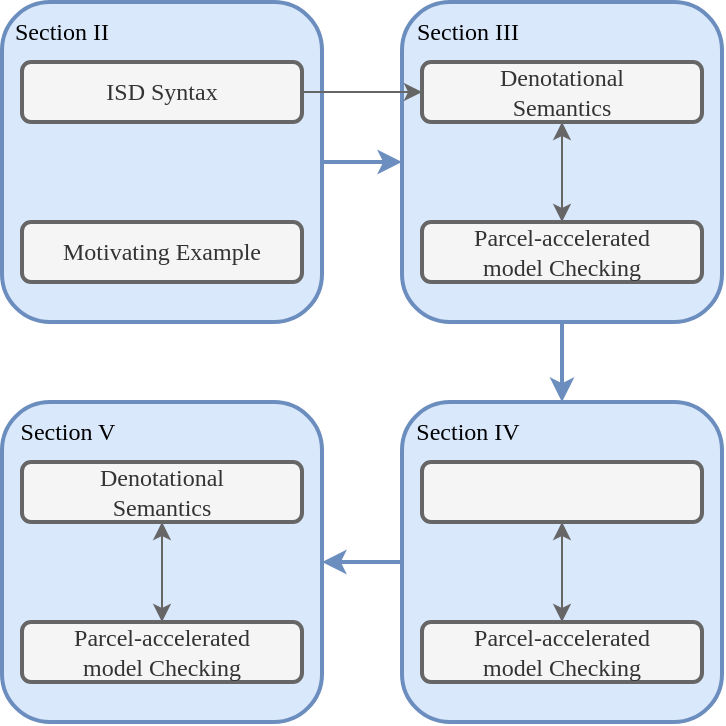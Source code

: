 <mxfile version="26.1.3">
  <diagram name="Page-1" id="MapzwlNkCdpZGBLbs8cl">
    <mxGraphModel dx="1418" dy="694" grid="1" gridSize="10" guides="1" tooltips="1" connect="1" arrows="1" fold="1" page="1" pageScale="1" pageWidth="850" pageHeight="1100" math="1" shadow="0">
      <root>
        <mxCell id="0" />
        <mxCell id="1" parent="0" />
        <mxCell id="Yms6cLOZq9a6LL3DzPWF-11" style="edgeStyle=orthogonalEdgeStyle;rounded=0;orthogonalLoop=1;jettySize=auto;html=1;exitX=1;exitY=0.5;exitDx=0;exitDy=0;entryX=0;entryY=0.5;entryDx=0;entryDy=0;fillColor=#dae8fc;strokeColor=#6c8ebf;strokeWidth=2;" edge="1" parent="1" source="Yms6cLOZq9a6LL3DzPWF-1" target="Yms6cLOZq9a6LL3DzPWF-6">
          <mxGeometry relative="1" as="geometry" />
        </mxCell>
        <mxCell id="Yms6cLOZq9a6LL3DzPWF-1" value="&lt;div&gt;&lt;font style=&quot;font-size: 14px;&quot; face=&quot;Times New Roman&quot;&gt;&lt;br&gt;&lt;/font&gt;&lt;/div&gt;" style="rounded=1;whiteSpace=wrap;html=1;align=left;fillColor=#dae8fc;strokeColor=#6c8ebf;strokeWidth=2;" vertex="1" parent="1">
          <mxGeometry x="40" y="160" width="160" height="160" as="geometry" />
        </mxCell>
        <mxCell id="Yms6cLOZq9a6LL3DzPWF-3" value="&lt;font face=&quot;Times New Roman&quot;&gt;Section II&lt;/font&gt;" style="text;html=1;align=center;verticalAlign=middle;whiteSpace=wrap;rounded=0;" vertex="1" parent="1">
          <mxGeometry x="40" y="160" width="60" height="30" as="geometry" />
        </mxCell>
        <mxCell id="Yms6cLOZq9a6LL3DzPWF-4" value="&lt;font face=&quot;Times New Roman&quot;&gt;ISD Syntax&lt;/font&gt;" style="rounded=1;whiteSpace=wrap;html=1;fillColor=#f5f5f5;fontColor=#333333;strokeColor=#666666;strokeWidth=2;" vertex="1" parent="1">
          <mxGeometry x="50" y="190" width="140" height="30" as="geometry" />
        </mxCell>
        <mxCell id="Yms6cLOZq9a6LL3DzPWF-5" value="&lt;font face=&quot;Times New Roman&quot;&gt;Motivating Example&lt;/font&gt;" style="rounded=1;whiteSpace=wrap;html=1;fillColor=#f5f5f5;fontColor=#333333;strokeColor=#666666;strokeWidth=2;" vertex="1" parent="1">
          <mxGeometry x="50" y="270" width="140" height="30" as="geometry" />
        </mxCell>
        <mxCell id="Yms6cLOZq9a6LL3DzPWF-23" style="edgeStyle=orthogonalEdgeStyle;rounded=0;orthogonalLoop=1;jettySize=auto;html=1;exitX=0.5;exitY=1;exitDx=0;exitDy=0;entryX=0.5;entryY=0;entryDx=0;entryDy=0;strokeWidth=2;fillColor=#dae8fc;strokeColor=#6c8ebf;" edge="1" parent="1" source="Yms6cLOZq9a6LL3DzPWF-6" target="Yms6cLOZq9a6LL3DzPWF-13">
          <mxGeometry relative="1" as="geometry" />
        </mxCell>
        <mxCell id="Yms6cLOZq9a6LL3DzPWF-6" value="&lt;div&gt;&lt;font style=&quot;font-size: 14px;&quot; face=&quot;Times New Roman&quot;&gt;&lt;br&gt;&lt;/font&gt;&lt;/div&gt;" style="rounded=1;whiteSpace=wrap;html=1;align=left;fillColor=#dae8fc;strokeColor=#6c8ebf;strokeWidth=2;" vertex="1" parent="1">
          <mxGeometry x="240" y="160" width="160" height="160" as="geometry" />
        </mxCell>
        <mxCell id="Yms6cLOZq9a6LL3DzPWF-7" value="&lt;font face=&quot;Times New Roman&quot;&gt;Section III&lt;/font&gt;" style="text;html=1;align=center;verticalAlign=middle;whiteSpace=wrap;rounded=0;" vertex="1" parent="1">
          <mxGeometry x="243" y="160" width="60" height="30" as="geometry" />
        </mxCell>
        <mxCell id="Yms6cLOZq9a6LL3DzPWF-12" style="edgeStyle=orthogonalEdgeStyle;rounded=0;orthogonalLoop=1;jettySize=auto;html=1;exitX=0.5;exitY=1;exitDx=0;exitDy=0;entryX=0.5;entryY=0;entryDx=0;entryDy=0;fillColor=#f5f5f5;strokeColor=#666666;startArrow=classic;startFill=1;" edge="1" parent="1" source="Yms6cLOZq9a6LL3DzPWF-8" target="Yms6cLOZq9a6LL3DzPWF-9">
          <mxGeometry relative="1" as="geometry" />
        </mxCell>
        <mxCell id="Yms6cLOZq9a6LL3DzPWF-8" value="&lt;font face=&quot;Times New Roman&quot;&gt;Denotational&lt;/font&gt;&lt;div&gt;&lt;font face=&quot;Times New Roman&quot;&gt;Semantics&lt;/font&gt;&lt;/div&gt;" style="rounded=1;whiteSpace=wrap;html=1;fillColor=#f5f5f5;fontColor=#333333;strokeColor=#666666;strokeWidth=2;" vertex="1" parent="1">
          <mxGeometry x="250" y="190" width="140" height="30" as="geometry" />
        </mxCell>
        <mxCell id="Yms6cLOZq9a6LL3DzPWF-9" value="&lt;font face=&quot;Times New Roman&quot;&gt;Parcel-accelerated&lt;/font&gt;&lt;div&gt;&lt;font face=&quot;Times New Roman&quot;&gt;model Checking&lt;/font&gt;&lt;/div&gt;" style="rounded=1;whiteSpace=wrap;html=1;fillColor=#f5f5f5;fontColor=#333333;strokeColor=#666666;strokeWidth=2;" vertex="1" parent="1">
          <mxGeometry x="250" y="270" width="140" height="30" as="geometry" />
        </mxCell>
        <mxCell id="Yms6cLOZq9a6LL3DzPWF-10" style="edgeStyle=orthogonalEdgeStyle;rounded=0;orthogonalLoop=1;jettySize=auto;html=1;exitX=1;exitY=0.5;exitDx=0;exitDy=0;entryX=0;entryY=0.5;entryDx=0;entryDy=0;fillColor=#f5f5f5;strokeColor=#666666;" edge="1" parent="1" source="Yms6cLOZq9a6LL3DzPWF-4" target="Yms6cLOZq9a6LL3DzPWF-8">
          <mxGeometry relative="1" as="geometry" />
        </mxCell>
        <mxCell id="Yms6cLOZq9a6LL3DzPWF-24" style="edgeStyle=orthogonalEdgeStyle;rounded=0;orthogonalLoop=1;jettySize=auto;html=1;exitX=0;exitY=0.5;exitDx=0;exitDy=0;entryX=1;entryY=0.5;entryDx=0;entryDy=0;fillColor=#dae8fc;strokeColor=#6c8ebf;strokeWidth=2;" edge="1" parent="1" source="Yms6cLOZq9a6LL3DzPWF-13" target="Yms6cLOZq9a6LL3DzPWF-18">
          <mxGeometry relative="1" as="geometry" />
        </mxCell>
        <mxCell id="Yms6cLOZq9a6LL3DzPWF-13" value="&lt;div&gt;&lt;font style=&quot;font-size: 14px;&quot; face=&quot;Times New Roman&quot;&gt;&lt;br&gt;&lt;/font&gt;&lt;/div&gt;" style="rounded=1;whiteSpace=wrap;html=1;align=left;fillColor=#dae8fc;strokeColor=#6c8ebf;strokeWidth=2;" vertex="1" parent="1">
          <mxGeometry x="240" y="360" width="160" height="160" as="geometry" />
        </mxCell>
        <mxCell id="Yms6cLOZq9a6LL3DzPWF-14" value="&lt;font face=&quot;Times New Roman&quot;&gt;Section IV&lt;/font&gt;" style="text;html=1;align=center;verticalAlign=middle;whiteSpace=wrap;rounded=0;" vertex="1" parent="1">
          <mxGeometry x="243" y="360" width="60" height="30" as="geometry" />
        </mxCell>
        <mxCell id="Yms6cLOZq9a6LL3DzPWF-15" style="edgeStyle=orthogonalEdgeStyle;rounded=0;orthogonalLoop=1;jettySize=auto;html=1;exitX=0.5;exitY=1;exitDx=0;exitDy=0;entryX=0.5;entryY=0;entryDx=0;entryDy=0;fillColor=#f5f5f5;strokeColor=#666666;startArrow=classic;startFill=1;" edge="1" parent="1" source="Yms6cLOZq9a6LL3DzPWF-16" target="Yms6cLOZq9a6LL3DzPWF-17">
          <mxGeometry relative="1" as="geometry" />
        </mxCell>
        <mxCell id="Yms6cLOZq9a6LL3DzPWF-16" value="&lt;font face=&quot;Times New Roman&quot;&gt;&lt;svg style=&quot;vertical-align: 0px;&quot; xmlns:xlink=&quot;http://www.w3.org/1999/xlink&quot; viewBox=&quot;0 0 12 12&quot; role=&quot;img&quot; height=&quot;0.027ex&quot; width=&quot;0.027ex&quot; xmlns=&quot;http://www.w3.org/2000/svg&quot;&gt;&lt;defs&gt;&lt;/defs&gt;&lt;g transform=&quot;scale(1,-1)&quot; stroke-width=&quot;0&quot; fill=&quot;currentColor&quot; stroke=&quot;currentColor&quot;&gt;&lt;g data-mml-node=&quot;math&quot;&gt;&lt;/g&gt;&lt;/g&gt;&lt;/svg&gt;&lt;/font&gt;" style="rounded=1;whiteSpace=wrap;html=1;fillColor=#f5f5f5;fontColor=#333333;strokeColor=#666666;strokeWidth=2;" vertex="1" parent="1">
          <mxGeometry x="250" y="390" width="140" height="30" as="geometry" />
        </mxCell>
        <mxCell id="Yms6cLOZq9a6LL3DzPWF-17" value="&lt;font face=&quot;Times New Roman&quot;&gt;Parcel-accelerated&lt;/font&gt;&lt;div&gt;&lt;font face=&quot;Times New Roman&quot;&gt;model Checking&lt;/font&gt;&lt;/div&gt;" style="rounded=1;whiteSpace=wrap;html=1;fillColor=#f5f5f5;fontColor=#333333;strokeColor=#666666;strokeWidth=2;" vertex="1" parent="1">
          <mxGeometry x="250" y="470" width="140" height="30" as="geometry" />
        </mxCell>
        <mxCell id="Yms6cLOZq9a6LL3DzPWF-18" value="&lt;div&gt;&lt;font style=&quot;font-size: 14px;&quot; face=&quot;Times New Roman&quot;&gt;&lt;br&gt;&lt;/font&gt;&lt;/div&gt;" style="rounded=1;whiteSpace=wrap;html=1;align=left;fillColor=#dae8fc;strokeColor=#6c8ebf;strokeWidth=2;" vertex="1" parent="1">
          <mxGeometry x="40" y="360" width="160" height="160" as="geometry" />
        </mxCell>
        <mxCell id="Yms6cLOZq9a6LL3DzPWF-19" value="&lt;font face=&quot;Times New Roman&quot;&gt;Section V&lt;/font&gt;" style="text;html=1;align=center;verticalAlign=middle;whiteSpace=wrap;rounded=0;" vertex="1" parent="1">
          <mxGeometry x="43" y="360" width="60" height="30" as="geometry" />
        </mxCell>
        <mxCell id="Yms6cLOZq9a6LL3DzPWF-20" style="edgeStyle=orthogonalEdgeStyle;rounded=0;orthogonalLoop=1;jettySize=auto;html=1;exitX=0.5;exitY=1;exitDx=0;exitDy=0;entryX=0.5;entryY=0;entryDx=0;entryDy=0;fillColor=#f5f5f5;strokeColor=#666666;startArrow=classic;startFill=1;" edge="1" parent="1" source="Yms6cLOZq9a6LL3DzPWF-21" target="Yms6cLOZq9a6LL3DzPWF-22">
          <mxGeometry relative="1" as="geometry" />
        </mxCell>
        <mxCell id="Yms6cLOZq9a6LL3DzPWF-21" value="&lt;font face=&quot;Times New Roman&quot;&gt;Denotational&lt;/font&gt;&lt;div&gt;&lt;font face=&quot;Times New Roman&quot;&gt;Semantics&lt;/font&gt;&lt;/div&gt;" style="rounded=1;whiteSpace=wrap;html=1;fillColor=#f5f5f5;fontColor=#333333;strokeColor=#666666;strokeWidth=2;" vertex="1" parent="1">
          <mxGeometry x="50" y="390" width="140" height="30" as="geometry" />
        </mxCell>
        <mxCell id="Yms6cLOZq9a6LL3DzPWF-22" value="&lt;font face=&quot;Times New Roman&quot;&gt;Parcel-accelerated&lt;/font&gt;&lt;div&gt;&lt;font face=&quot;Times New Roman&quot;&gt;model Checking&lt;/font&gt;&lt;/div&gt;" style="rounded=1;whiteSpace=wrap;html=1;fillColor=#f5f5f5;fontColor=#333333;strokeColor=#666666;strokeWidth=2;" vertex="1" parent="1">
          <mxGeometry x="50" y="470" width="140" height="30" as="geometry" />
        </mxCell>
      </root>
    </mxGraphModel>
  </diagram>
</mxfile>

